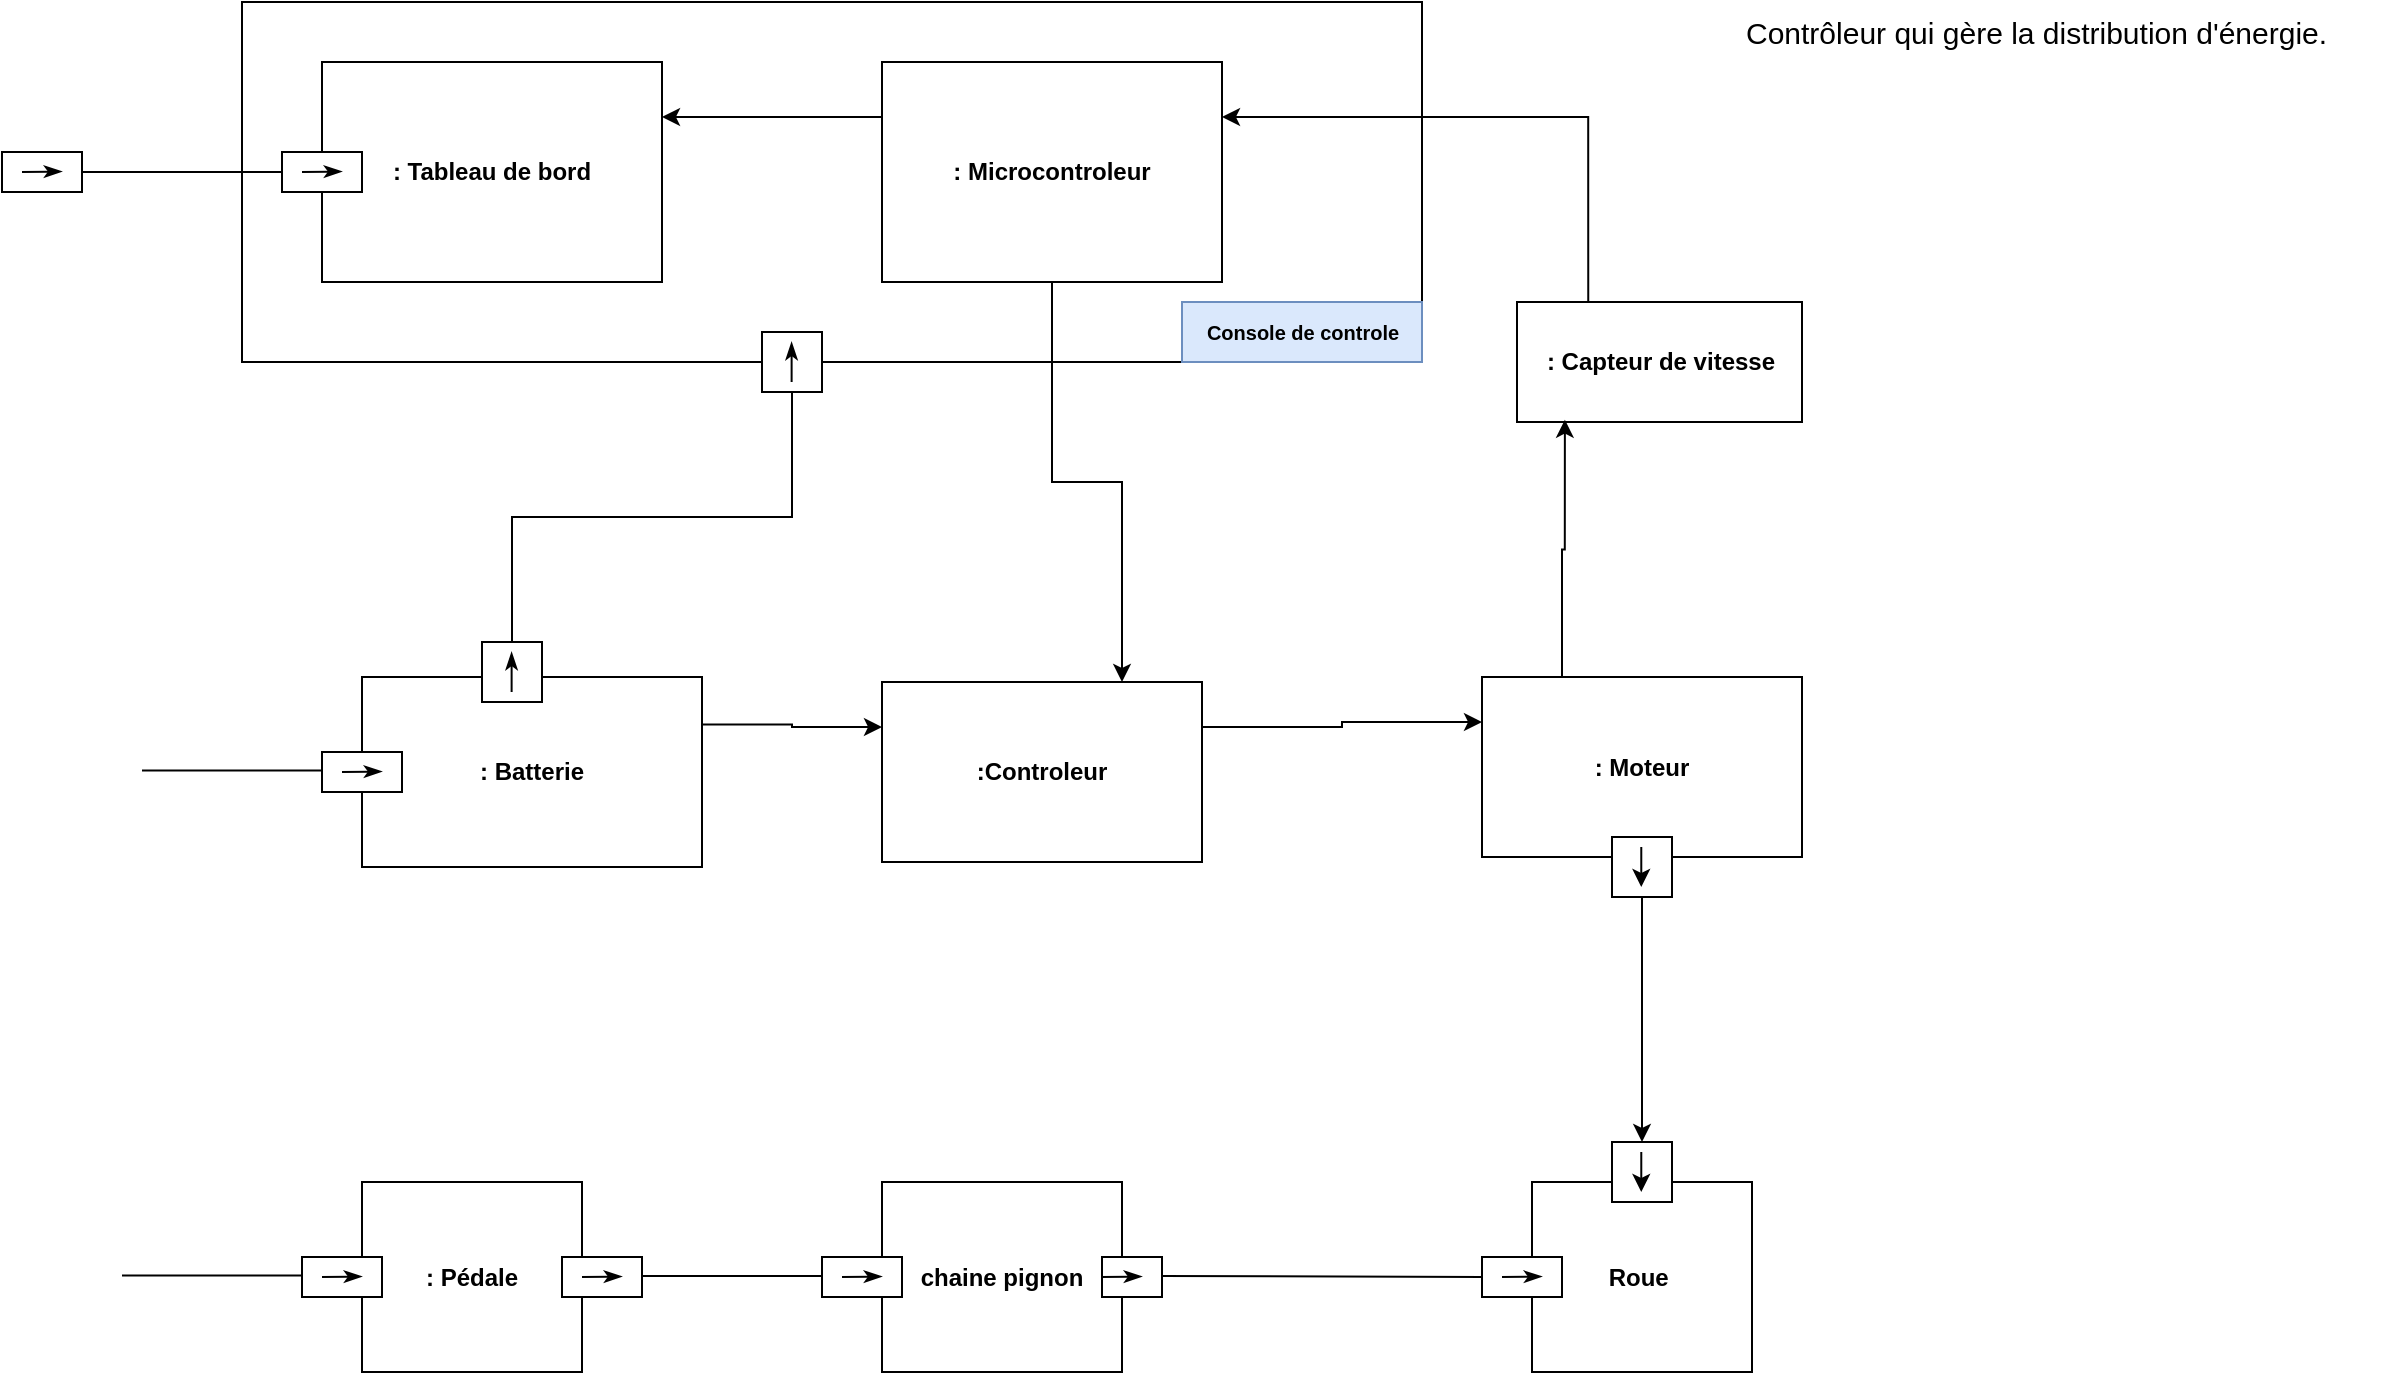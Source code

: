<mxfile version="22.1.18" type="github">
  <diagram name="Page-1" id="YrSxWxLyRjSWfUr2A1FE">
    <mxGraphModel dx="993" dy="525" grid="1" gridSize="10" guides="1" tooltips="1" connect="1" arrows="1" fold="1" page="1" pageScale="1" pageWidth="3300" pageHeight="4681" math="0" shadow="0">
      <root>
        <mxCell id="0" />
        <mxCell id="1" parent="0" />
        <mxCell id="hAp_ZLNcaUyqrXGCYLoH-107" value="" style="rounded=0;whiteSpace=wrap;html=1;fillColor=none;" vertex="1" parent="1">
          <mxGeometry x="300" y="90" width="590" height="180" as="geometry" />
        </mxCell>
        <mxCell id="hAp_ZLNcaUyqrXGCYLoH-6" value="&lt;b&gt;: Tableau de bord&lt;/b&gt;" style="rounded=0;whiteSpace=wrap;html=1;rotation=0;" vertex="1" parent="1">
          <mxGeometry x="340" y="120" width="170" height="110" as="geometry" />
        </mxCell>
        <mxCell id="hAp_ZLNcaUyqrXGCYLoH-102" style="edgeStyle=orthogonalEdgeStyle;rounded=0;orthogonalLoop=1;jettySize=auto;html=1;exitX=1;exitY=0.25;exitDx=0;exitDy=0;entryX=0;entryY=0.25;entryDx=0;entryDy=0;" edge="1" parent="1" source="hAp_ZLNcaUyqrXGCYLoH-17" target="hAp_ZLNcaUyqrXGCYLoH-86">
          <mxGeometry relative="1" as="geometry" />
        </mxCell>
        <mxCell id="hAp_ZLNcaUyqrXGCYLoH-17" value="&lt;b&gt;: Batterie&lt;/b&gt;" style="rounded=0;whiteSpace=wrap;html=1;rotation=0;" vertex="1" parent="1">
          <mxGeometry x="360" y="427.5" width="170" height="95" as="geometry" />
        </mxCell>
        <mxCell id="hAp_ZLNcaUyqrXGCYLoH-18" value="&lt;b&gt;: Pédale&lt;/b&gt;" style="rounded=0;whiteSpace=wrap;html=1;rotation=0;" vertex="1" parent="1">
          <mxGeometry x="360" y="680" width="110" height="95" as="geometry" />
        </mxCell>
        <mxCell id="hAp_ZLNcaUyqrXGCYLoH-19" value="&lt;b&gt;: Moteur&lt;/b&gt;" style="rounded=0;whiteSpace=wrap;html=1;rotation=0;" vertex="1" parent="1">
          <mxGeometry x="920" y="427.5" width="160" height="90" as="geometry" />
        </mxCell>
        <mxCell id="hAp_ZLNcaUyqrXGCYLoH-20" value="&lt;b&gt;chaine pignon&lt;/b&gt;" style="rounded=0;whiteSpace=wrap;html=1;rotation=0;" vertex="1" parent="1">
          <mxGeometry x="620" y="680" width="120" height="95" as="geometry" />
        </mxCell>
        <mxCell id="hAp_ZLNcaUyqrXGCYLoH-21" value="&lt;b&gt;Roue&amp;nbsp;&lt;/b&gt;" style="rounded=0;whiteSpace=wrap;html=1;rotation=0;" vertex="1" parent="1">
          <mxGeometry x="945" y="680" width="110" height="95" as="geometry" />
        </mxCell>
        <mxCell id="hAp_ZLNcaUyqrXGCYLoH-24" value="" style="rounded=0;whiteSpace=wrap;html=1;shadow=0;" vertex="1" parent="1">
          <mxGeometry x="320" y="165" width="40" height="20" as="geometry" />
        </mxCell>
        <mxCell id="hAp_ZLNcaUyqrXGCYLoH-25" value="" style="endArrow=classicThin;html=1;rounded=0;endFill=1;shadow=0;" edge="1" parent="1">
          <mxGeometry width="50" height="50" relative="1" as="geometry">
            <mxPoint x="330" y="174.97" as="sourcePoint" />
            <mxPoint x="350" y="174.76" as="targetPoint" />
          </mxGeometry>
        </mxCell>
        <mxCell id="hAp_ZLNcaUyqrXGCYLoH-36" style="edgeStyle=orthogonalEdgeStyle;rounded=0;orthogonalLoop=1;jettySize=auto;html=1;exitX=0.5;exitY=0;exitDx=0;exitDy=0;entryX=0.5;entryY=1;entryDx=0;entryDy=0;endArrow=none;endFill=0;" edge="1" parent="1" source="hAp_ZLNcaUyqrXGCYLoH-26" target="hAp_ZLNcaUyqrXGCYLoH-34">
          <mxGeometry relative="1" as="geometry" />
        </mxCell>
        <mxCell id="hAp_ZLNcaUyqrXGCYLoH-26" value="" style="rounded=0;whiteSpace=wrap;html=1;shadow=0;" vertex="1" parent="1">
          <mxGeometry x="420" y="410" width="30" height="30" as="geometry" />
        </mxCell>
        <mxCell id="hAp_ZLNcaUyqrXGCYLoH-27" value="" style="endArrow=classicThin;html=1;rounded=0;endFill=1;shadow=0;" edge="1" parent="1">
          <mxGeometry width="50" height="50" relative="1" as="geometry">
            <mxPoint x="434.81" y="435" as="sourcePoint" />
            <mxPoint x="434.81" y="415" as="targetPoint" />
          </mxGeometry>
        </mxCell>
        <mxCell id="hAp_ZLNcaUyqrXGCYLoH-30" style="edgeStyle=orthogonalEdgeStyle;rounded=0;orthogonalLoop=1;jettySize=auto;html=1;exitX=1;exitY=0.5;exitDx=0;exitDy=0;entryX=0;entryY=0.5;entryDx=0;entryDy=0;endArrow=none;endFill=0;" edge="1" parent="1" source="hAp_ZLNcaUyqrXGCYLoH-28" target="hAp_ZLNcaUyqrXGCYLoH-24">
          <mxGeometry relative="1" as="geometry" />
        </mxCell>
        <mxCell id="hAp_ZLNcaUyqrXGCYLoH-28" value="" style="rounded=0;whiteSpace=wrap;html=1;shadow=0;" vertex="1" parent="1">
          <mxGeometry x="180" y="165" width="40" height="20" as="geometry" />
        </mxCell>
        <mxCell id="hAp_ZLNcaUyqrXGCYLoH-29" value="" style="endArrow=classicThin;html=1;rounded=0;endFill=1;shadow=0;" edge="1" parent="1">
          <mxGeometry width="50" height="50" relative="1" as="geometry">
            <mxPoint x="190" y="174.97" as="sourcePoint" />
            <mxPoint x="210" y="174.76" as="targetPoint" />
          </mxGeometry>
        </mxCell>
        <mxCell id="hAp_ZLNcaUyqrXGCYLoH-108" style="edgeStyle=orthogonalEdgeStyle;rounded=0;orthogonalLoop=1;jettySize=auto;html=1;exitX=0;exitY=0.25;exitDx=0;exitDy=0;" edge="1" parent="1" source="hAp_ZLNcaUyqrXGCYLoH-34">
          <mxGeometry relative="1" as="geometry">
            <mxPoint x="580" y="275" as="targetPoint" />
          </mxGeometry>
        </mxCell>
        <mxCell id="hAp_ZLNcaUyqrXGCYLoH-34" value="" style="rounded=0;whiteSpace=wrap;html=1;shadow=0;" vertex="1" parent="1">
          <mxGeometry x="560" y="255" width="30" height="30" as="geometry" />
        </mxCell>
        <mxCell id="hAp_ZLNcaUyqrXGCYLoH-35" value="" style="endArrow=classicThin;html=1;rounded=0;endFill=1;shadow=0;" edge="1" parent="1">
          <mxGeometry width="50" height="50" relative="1" as="geometry">
            <mxPoint x="574.81" y="280" as="sourcePoint" />
            <mxPoint x="574.81" y="260" as="targetPoint" />
          </mxGeometry>
        </mxCell>
        <mxCell id="hAp_ZLNcaUyqrXGCYLoH-39" value="" style="rounded=0;whiteSpace=wrap;html=1;shadow=0;" vertex="1" parent="1">
          <mxGeometry x="340" y="465" width="40" height="20" as="geometry" />
        </mxCell>
        <mxCell id="hAp_ZLNcaUyqrXGCYLoH-40" value="" style="endArrow=classicThin;html=1;rounded=0;endFill=1;shadow=0;" edge="1" parent="1">
          <mxGeometry width="50" height="50" relative="1" as="geometry">
            <mxPoint x="350" y="474.97" as="sourcePoint" />
            <mxPoint x="370" y="474.76" as="targetPoint" />
          </mxGeometry>
        </mxCell>
        <mxCell id="hAp_ZLNcaUyqrXGCYLoH-41" value="" style="rounded=0;whiteSpace=wrap;html=1;shadow=0;" vertex="1" parent="1">
          <mxGeometry x="330" y="717.5" width="40" height="20" as="geometry" />
        </mxCell>
        <mxCell id="hAp_ZLNcaUyqrXGCYLoH-42" value="" style="endArrow=classicThin;html=1;rounded=0;endFill=1;shadow=0;" edge="1" parent="1">
          <mxGeometry width="50" height="50" relative="1" as="geometry">
            <mxPoint x="340" y="727.47" as="sourcePoint" />
            <mxPoint x="360" y="727.26" as="targetPoint" />
          </mxGeometry>
        </mxCell>
        <mxCell id="hAp_ZLNcaUyqrXGCYLoH-44" value="" style="rounded=0;whiteSpace=wrap;html=1;shadow=0;" vertex="1" parent="1">
          <mxGeometry x="590" y="717.5" width="40" height="20" as="geometry" />
        </mxCell>
        <mxCell id="hAp_ZLNcaUyqrXGCYLoH-45" value="" style="endArrow=classicThin;html=1;rounded=0;endFill=1;shadow=0;" edge="1" parent="1">
          <mxGeometry width="50" height="50" relative="1" as="geometry">
            <mxPoint x="600" y="727.47" as="sourcePoint" />
            <mxPoint x="620" y="727.26" as="targetPoint" />
          </mxGeometry>
        </mxCell>
        <mxCell id="hAp_ZLNcaUyqrXGCYLoH-48" value="" style="rounded=0;whiteSpace=wrap;html=1;shadow=0;" vertex="1" parent="1">
          <mxGeometry x="460" y="717.5" width="40" height="20" as="geometry" />
        </mxCell>
        <mxCell id="hAp_ZLNcaUyqrXGCYLoH-49" value="" style="endArrow=classicThin;html=1;rounded=0;endFill=1;shadow=0;" edge="1" parent="1">
          <mxGeometry width="50" height="50" relative="1" as="geometry">
            <mxPoint x="470" y="727.47" as="sourcePoint" />
            <mxPoint x="490" y="727.26" as="targetPoint" />
          </mxGeometry>
        </mxCell>
        <mxCell id="hAp_ZLNcaUyqrXGCYLoH-56" value="" style="rounded=0;whiteSpace=wrap;html=1;shadow=0;" vertex="1" parent="1">
          <mxGeometry x="730" y="717.5" width="30" height="20" as="geometry" />
        </mxCell>
        <mxCell id="hAp_ZLNcaUyqrXGCYLoH-57" value="" style="endArrow=classicThin;html=1;rounded=0;endFill=1;shadow=0;" edge="1" parent="1">
          <mxGeometry width="50" height="50" relative="1" as="geometry">
            <mxPoint x="730" y="727.47" as="sourcePoint" />
            <mxPoint x="750" y="727.26" as="targetPoint" />
          </mxGeometry>
        </mxCell>
        <mxCell id="hAp_ZLNcaUyqrXGCYLoH-58" value="" style="rounded=0;whiteSpace=wrap;html=1;shadow=0;" vertex="1" parent="1">
          <mxGeometry x="920" y="717.5" width="40" height="20" as="geometry" />
        </mxCell>
        <mxCell id="hAp_ZLNcaUyqrXGCYLoH-59" value="" style="endArrow=classicThin;html=1;rounded=0;endFill=1;shadow=0;" edge="1" parent="1">
          <mxGeometry width="50" height="50" relative="1" as="geometry">
            <mxPoint x="930" y="727.47" as="sourcePoint" />
            <mxPoint x="950" y="727.26" as="targetPoint" />
          </mxGeometry>
        </mxCell>
        <mxCell id="hAp_ZLNcaUyqrXGCYLoH-105" style="edgeStyle=orthogonalEdgeStyle;rounded=0;orthogonalLoop=1;jettySize=auto;html=1;exitX=0.5;exitY=1;exitDx=0;exitDy=0;entryX=0.5;entryY=0;entryDx=0;entryDy=0;" edge="1" parent="1" source="hAp_ZLNcaUyqrXGCYLoH-70" target="hAp_ZLNcaUyqrXGCYLoH-84">
          <mxGeometry relative="1" as="geometry" />
        </mxCell>
        <mxCell id="hAp_ZLNcaUyqrXGCYLoH-70" value="" style="rounded=0;whiteSpace=wrap;html=1;shadow=0;" vertex="1" parent="1">
          <mxGeometry x="985" y="507.5" width="30" height="30" as="geometry" />
        </mxCell>
        <mxCell id="hAp_ZLNcaUyqrXGCYLoH-81" value="" style="endArrow=classic;html=1;rounded=0;" edge="1" parent="1">
          <mxGeometry width="50" height="50" relative="1" as="geometry">
            <mxPoint x="999.64" y="512.5" as="sourcePoint" />
            <mxPoint x="999.64" y="532.5" as="targetPoint" />
          </mxGeometry>
        </mxCell>
        <mxCell id="hAp_ZLNcaUyqrXGCYLoH-84" value="" style="rounded=0;whiteSpace=wrap;html=1;shadow=0;" vertex="1" parent="1">
          <mxGeometry x="985" y="660" width="30" height="30" as="geometry" />
        </mxCell>
        <mxCell id="hAp_ZLNcaUyqrXGCYLoH-85" value="" style="endArrow=classic;html=1;rounded=0;" edge="1" parent="1">
          <mxGeometry width="50" height="50" relative="1" as="geometry">
            <mxPoint x="999.64" y="665" as="sourcePoint" />
            <mxPoint x="999.64" y="685" as="targetPoint" />
          </mxGeometry>
        </mxCell>
        <mxCell id="hAp_ZLNcaUyqrXGCYLoH-104" style="edgeStyle=orthogonalEdgeStyle;rounded=0;orthogonalLoop=1;jettySize=auto;html=1;exitX=1;exitY=0.25;exitDx=0;exitDy=0;entryX=0;entryY=0.25;entryDx=0;entryDy=0;" edge="1" parent="1" source="hAp_ZLNcaUyqrXGCYLoH-86" target="hAp_ZLNcaUyqrXGCYLoH-19">
          <mxGeometry relative="1" as="geometry" />
        </mxCell>
        <mxCell id="hAp_ZLNcaUyqrXGCYLoH-86" value="&lt;b&gt;:Controleur&lt;/b&gt;" style="rounded=0;whiteSpace=wrap;html=1;rotation=0;" vertex="1" parent="1">
          <mxGeometry x="620" y="430" width="160" height="90" as="geometry" />
        </mxCell>
        <mxCell id="hAp_ZLNcaUyqrXGCYLoH-88" value="Contrôleur qui gère la distribution d&#39;énergie." style="text;whiteSpace=wrap;fontSize=15;" vertex="1" parent="1">
          <mxGeometry x="1050" y="90" width="330" height="30" as="geometry" />
        </mxCell>
        <mxCell id="hAp_ZLNcaUyqrXGCYLoH-89" style="edgeStyle=orthogonalEdgeStyle;rounded=0;orthogonalLoop=1;jettySize=auto;html=1;exitX=1;exitY=0.5;exitDx=0;exitDy=0;entryX=0;entryY=0.5;entryDx=0;entryDy=0;endArrow=none;endFill=0;" edge="1" parent="1">
          <mxGeometry relative="1" as="geometry">
            <mxPoint x="250" y="474.23" as="sourcePoint" />
            <mxPoint x="340" y="474.23" as="targetPoint" />
          </mxGeometry>
        </mxCell>
        <mxCell id="hAp_ZLNcaUyqrXGCYLoH-90" style="edgeStyle=orthogonalEdgeStyle;rounded=0;orthogonalLoop=1;jettySize=auto;html=1;exitX=1;exitY=0.5;exitDx=0;exitDy=0;entryX=0;entryY=0.5;entryDx=0;entryDy=0;endArrow=none;endFill=0;" edge="1" parent="1">
          <mxGeometry relative="1" as="geometry">
            <mxPoint x="240" y="726.73" as="sourcePoint" />
            <mxPoint x="330" y="726.73" as="targetPoint" />
          </mxGeometry>
        </mxCell>
        <mxCell id="hAp_ZLNcaUyqrXGCYLoH-91" style="edgeStyle=orthogonalEdgeStyle;rounded=0;orthogonalLoop=1;jettySize=auto;html=1;exitX=1;exitY=0.5;exitDx=0;exitDy=0;entryX=0;entryY=0.5;entryDx=0;entryDy=0;endArrow=none;endFill=0;" edge="1" parent="1">
          <mxGeometry relative="1" as="geometry">
            <mxPoint x="500" y="727.02" as="sourcePoint" />
            <mxPoint x="590" y="727.02" as="targetPoint" />
          </mxGeometry>
        </mxCell>
        <mxCell id="hAp_ZLNcaUyqrXGCYLoH-92" style="edgeStyle=orthogonalEdgeStyle;rounded=0;orthogonalLoop=1;jettySize=auto;html=1;exitX=1;exitY=0.5;exitDx=0;exitDy=0;endArrow=none;endFill=0;entryX=0;entryY=0.5;entryDx=0;entryDy=0;" edge="1" parent="1" target="hAp_ZLNcaUyqrXGCYLoH-58">
          <mxGeometry relative="1" as="geometry">
            <mxPoint x="760" y="727.02" as="sourcePoint" />
            <mxPoint x="840" y="727" as="targetPoint" />
          </mxGeometry>
        </mxCell>
        <mxCell id="hAp_ZLNcaUyqrXGCYLoH-101" style="edgeStyle=orthogonalEdgeStyle;rounded=0;orthogonalLoop=1;jettySize=auto;html=1;exitX=0.25;exitY=0;exitDx=0;exitDy=0;entryX=1;entryY=0.25;entryDx=0;entryDy=0;" edge="1" parent="1" source="hAp_ZLNcaUyqrXGCYLoH-93" target="hAp_ZLNcaUyqrXGCYLoH-95">
          <mxGeometry relative="1" as="geometry" />
        </mxCell>
        <mxCell id="hAp_ZLNcaUyqrXGCYLoH-93" value="&lt;b&gt;: Capteur de vitesse&lt;/b&gt;" style="rounded=0;whiteSpace=wrap;html=1;rotation=0;" vertex="1" parent="1">
          <mxGeometry x="937.5" y="240" width="142.5" height="60" as="geometry" />
        </mxCell>
        <mxCell id="hAp_ZLNcaUyqrXGCYLoH-94" style="edgeStyle=orthogonalEdgeStyle;rounded=0;orthogonalLoop=1;jettySize=auto;html=1;exitX=0.25;exitY=0;exitDx=0;exitDy=0;entryX=0.168;entryY=0.981;entryDx=0;entryDy=0;entryPerimeter=0;" edge="1" parent="1" source="hAp_ZLNcaUyqrXGCYLoH-19" target="hAp_ZLNcaUyqrXGCYLoH-93">
          <mxGeometry relative="1" as="geometry">
            <mxPoint x="961" y="310" as="targetPoint" />
          </mxGeometry>
        </mxCell>
        <mxCell id="hAp_ZLNcaUyqrXGCYLoH-100" style="edgeStyle=orthogonalEdgeStyle;rounded=0;orthogonalLoop=1;jettySize=auto;html=1;exitX=0;exitY=0.25;exitDx=0;exitDy=0;entryX=1;entryY=0.25;entryDx=0;entryDy=0;" edge="1" parent="1" source="hAp_ZLNcaUyqrXGCYLoH-95" target="hAp_ZLNcaUyqrXGCYLoH-6">
          <mxGeometry relative="1" as="geometry" />
        </mxCell>
        <mxCell id="hAp_ZLNcaUyqrXGCYLoH-113" style="edgeStyle=orthogonalEdgeStyle;rounded=0;orthogonalLoop=1;jettySize=auto;html=1;exitX=0.5;exitY=1;exitDx=0;exitDy=0;entryX=0.75;entryY=0;entryDx=0;entryDy=0;" edge="1" parent="1" source="hAp_ZLNcaUyqrXGCYLoH-95" target="hAp_ZLNcaUyqrXGCYLoH-86">
          <mxGeometry relative="1" as="geometry" />
        </mxCell>
        <mxCell id="hAp_ZLNcaUyqrXGCYLoH-95" value="&lt;b&gt;: Microcontroleur&lt;/b&gt;" style="rounded=0;whiteSpace=wrap;html=1;rotation=0;" vertex="1" parent="1">
          <mxGeometry x="620" y="120" width="170" height="110" as="geometry" />
        </mxCell>
        <mxCell id="hAp_ZLNcaUyqrXGCYLoH-112" value="&lt;b&gt;&lt;font style=&quot;font-size: 10px;&quot;&gt;Console de controle&lt;/font&gt;&lt;/b&gt;" style="text;html=1;align=center;verticalAlign=middle;resizable=0;points=[];autosize=1;strokeColor=#6c8ebf;fillColor=#dae8fc;" vertex="1" parent="1">
          <mxGeometry x="770" y="240" width="120" height="30" as="geometry" />
        </mxCell>
      </root>
    </mxGraphModel>
  </diagram>
</mxfile>
